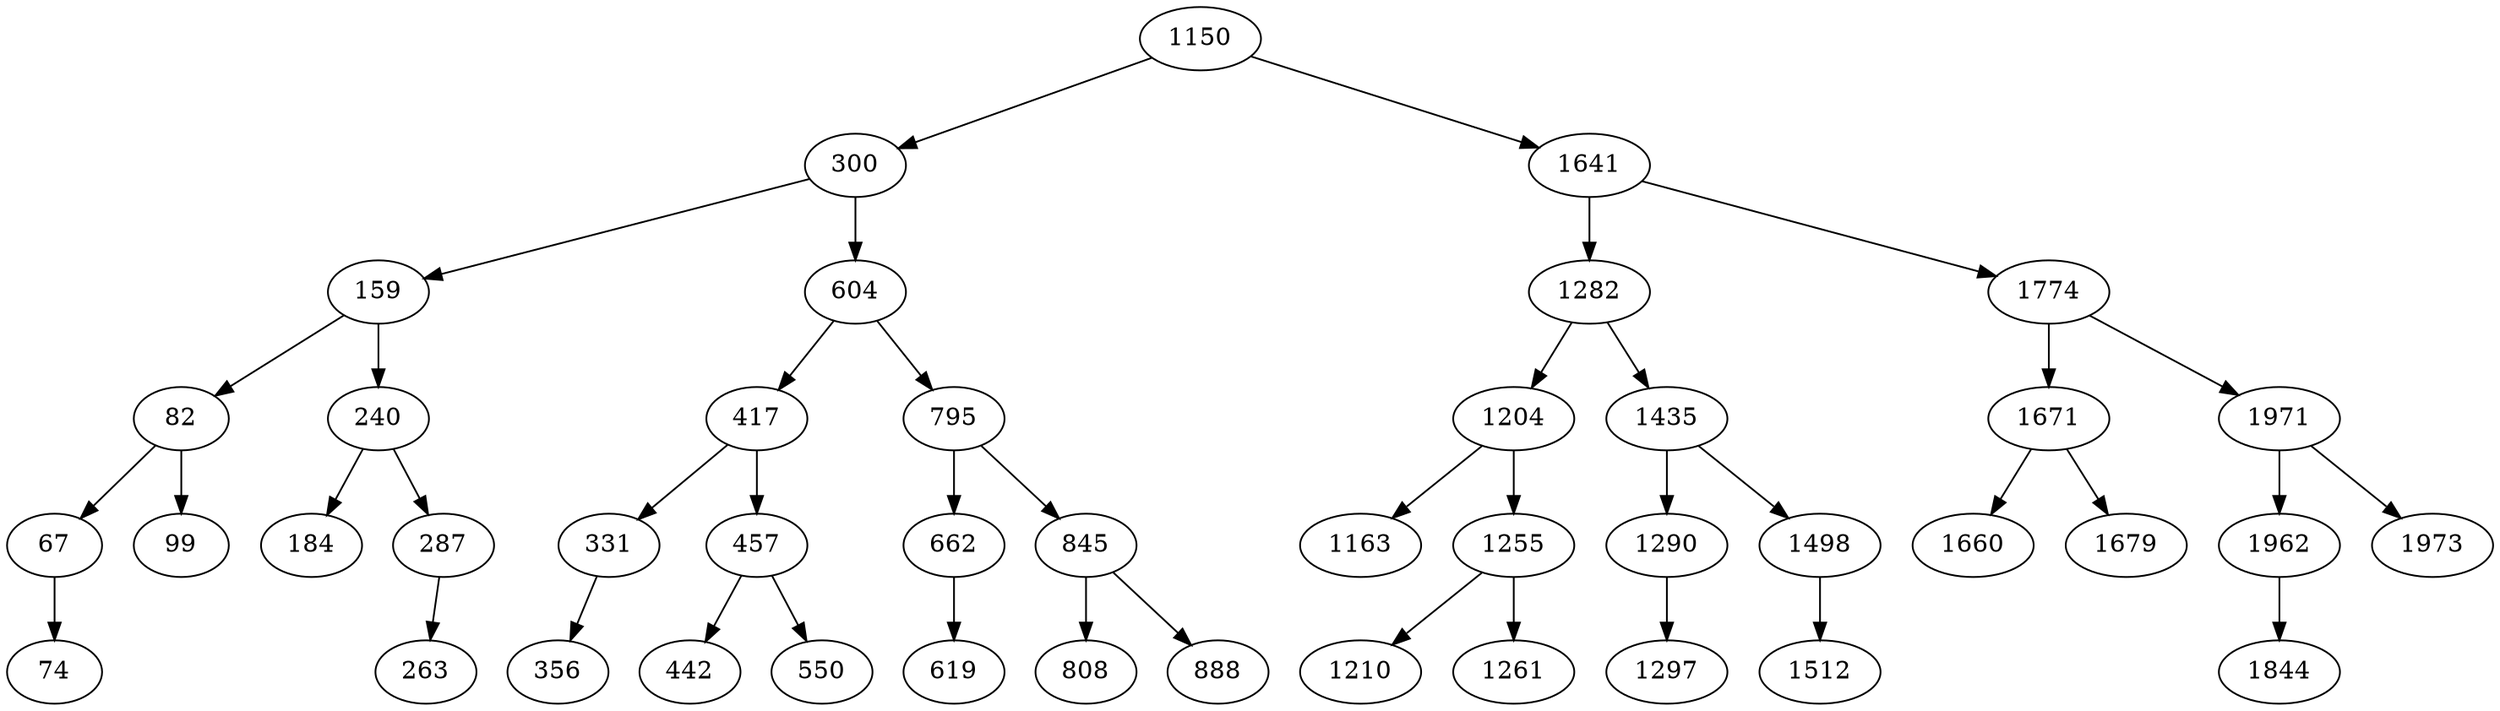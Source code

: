 digraph AVLBaum
{
1150 -> 300;
1150 -> 1641;
300 -> 159;
300 -> 604;
159 -> 82;
159 -> 240;
82 -> 67;
82 -> 99;
67 -> 74;
240 -> 184;
240 -> 287;
287 -> 263;
604 -> 417;
604 -> 795;
417 -> 331;
417 -> 457;
331 -> 356;
457 -> 442;
457 -> 550;
795 -> 662;
795 -> 845;
662 -> 619;
845 -> 808;
845 -> 888;
1641 -> 1282;
1641 -> 1774;
1282 -> 1204;
1282 -> 1435;
1204 -> 1163;
1204 -> 1255;
1255 -> 1210;
1255 -> 1261;
1435 -> 1290;
1435 -> 1498;
1290 -> 1297;
1498 -> 1512;
1774 -> 1671;
1774 -> 1971;
1671 -> 1660;
1671 -> 1679;
1971 -> 1962;
1971 -> 1973;
1962 -> 1844;
}
